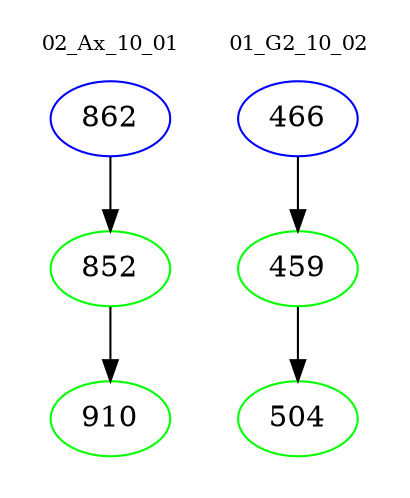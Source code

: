 digraph{
subgraph cluster_0 {
color = white
label = "02_Ax_10_01";
fontsize=10;
T0_862 [label="862", color="blue"]
T0_862 -> T0_852 [color="black"]
T0_852 [label="852", color="green"]
T0_852 -> T0_910 [color="black"]
T0_910 [label="910", color="green"]
}
subgraph cluster_1 {
color = white
label = "01_G2_10_02";
fontsize=10;
T1_466 [label="466", color="blue"]
T1_466 -> T1_459 [color="black"]
T1_459 [label="459", color="green"]
T1_459 -> T1_504 [color="black"]
T1_504 [label="504", color="green"]
}
}
